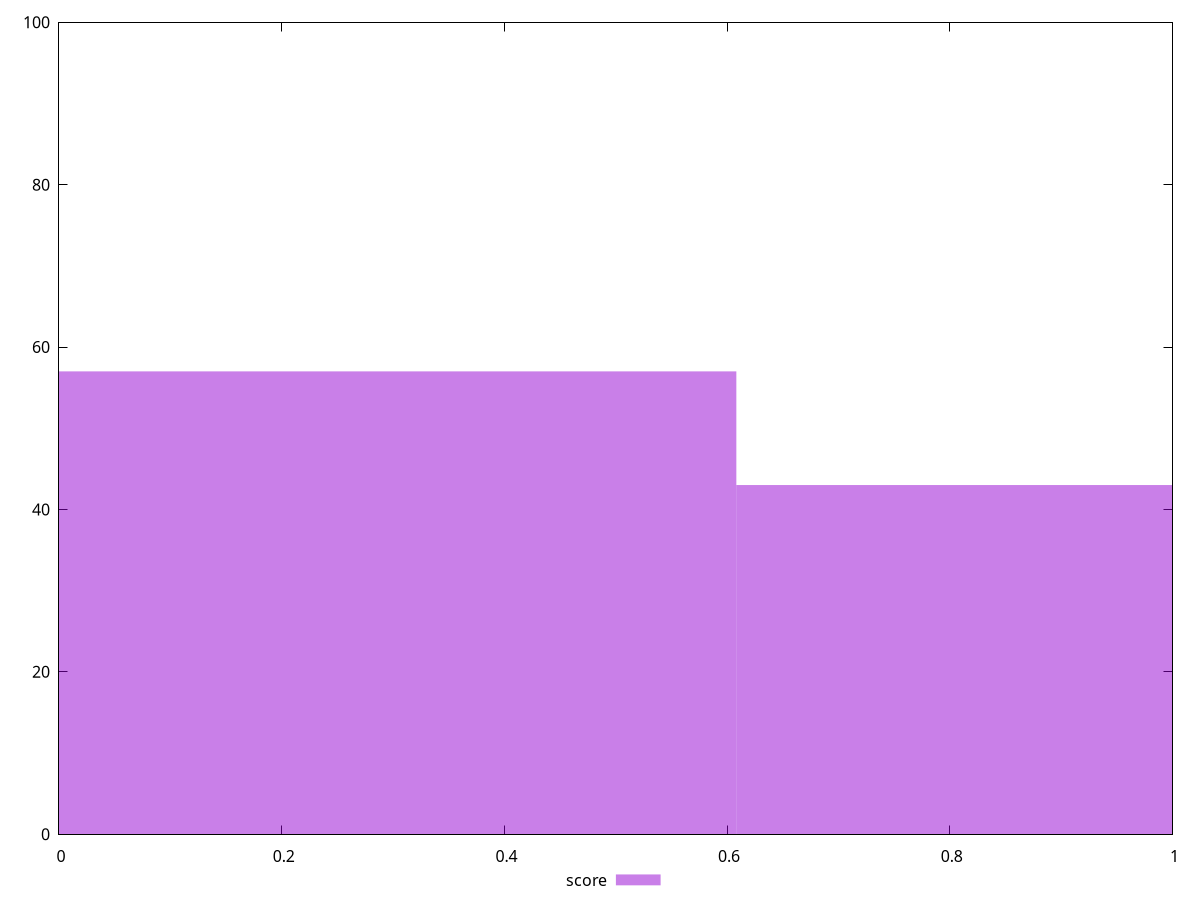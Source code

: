 reset

$score <<EOF
1.2165931960110121 43
0 57
EOF

set key outside below
set boxwidth 1.2165931960110121
set xrange [0:1]
set yrange [0:100]
set trange [0:100]
set style fill transparent solid 0.5 noborder
set terminal svg size 640, 490 enhanced background rgb 'white'
set output "report_00013_2021-02-09T12-04-24.940Z/third-party-summary/samples/pages+cached+noadtech+nomedia/score/histogram.svg"

plot $score title "score" with boxes

reset
